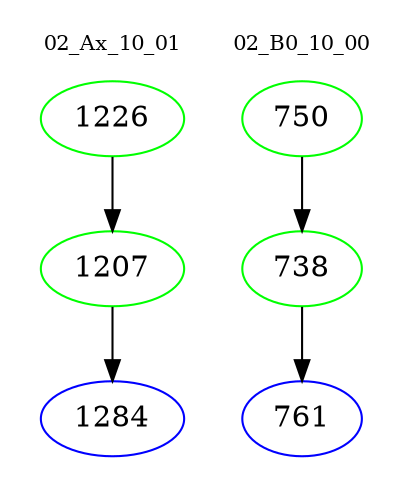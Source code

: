 digraph{
subgraph cluster_0 {
color = white
label = "02_Ax_10_01";
fontsize=10;
T0_1226 [label="1226", color="green"]
T0_1226 -> T0_1207 [color="black"]
T0_1207 [label="1207", color="green"]
T0_1207 -> T0_1284 [color="black"]
T0_1284 [label="1284", color="blue"]
}
subgraph cluster_1 {
color = white
label = "02_B0_10_00";
fontsize=10;
T1_750 [label="750", color="green"]
T1_750 -> T1_738 [color="black"]
T1_738 [label="738", color="green"]
T1_738 -> T1_761 [color="black"]
T1_761 [label="761", color="blue"]
}
}
